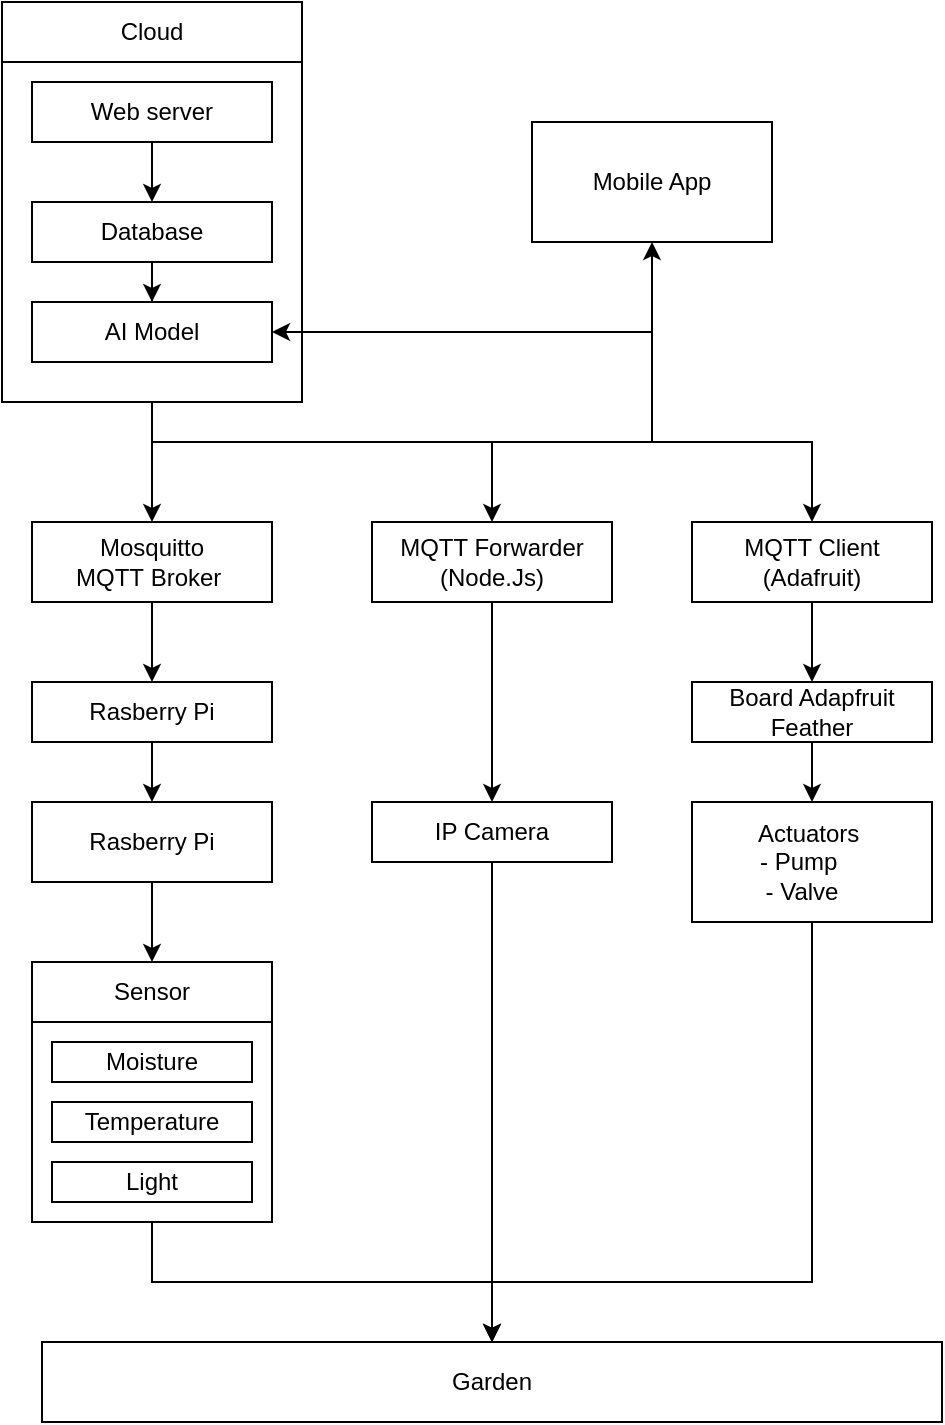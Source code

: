 <mxfile version="24.2.1" type="device">
  <diagram name="Page-1" id="JvlvjW1jUC6-lsI7h3XM">
    <mxGraphModel dx="1434" dy="738" grid="1" gridSize="10" guides="1" tooltips="1" connect="1" arrows="1" fold="1" page="1" pageScale="1" pageWidth="850" pageHeight="1100" math="0" shadow="0">
      <root>
        <mxCell id="0" />
        <mxCell id="1" parent="0" />
        <mxCell id="wzO6ki4Apv2-YjDXGtdh-6" style="edgeStyle=orthogonalEdgeStyle;rounded=0;orthogonalLoop=1;jettySize=auto;html=1;" edge="1" parent="1" source="wzO6ki4Apv2-YjDXGtdh-2" target="wzO6ki4Apv2-YjDXGtdh-3">
          <mxGeometry relative="1" as="geometry" />
        </mxCell>
        <mxCell id="wzO6ki4Apv2-YjDXGtdh-2" value="Web server" style="rounded=0;whiteSpace=wrap;html=1;" vertex="1" parent="1">
          <mxGeometry x="90" y="100" width="120" height="30" as="geometry" />
        </mxCell>
        <mxCell id="wzO6ki4Apv2-YjDXGtdh-7" style="edgeStyle=orthogonalEdgeStyle;rounded=0;orthogonalLoop=1;jettySize=auto;html=1;" edge="1" parent="1" source="wzO6ki4Apv2-YjDXGtdh-3" target="wzO6ki4Apv2-YjDXGtdh-4">
          <mxGeometry relative="1" as="geometry" />
        </mxCell>
        <mxCell id="wzO6ki4Apv2-YjDXGtdh-3" value="Database" style="rounded=0;whiteSpace=wrap;html=1;" vertex="1" parent="1">
          <mxGeometry x="90" y="160" width="120" height="30" as="geometry" />
        </mxCell>
        <mxCell id="wzO6ki4Apv2-YjDXGtdh-4" value="AI Model" style="rounded=0;whiteSpace=wrap;html=1;" vertex="1" parent="1">
          <mxGeometry x="90" y="210" width="120" height="30" as="geometry" />
        </mxCell>
        <mxCell id="wzO6ki4Apv2-YjDXGtdh-5" value="Mobile App" style="rounded=0;whiteSpace=wrap;html=1;" vertex="1" parent="1">
          <mxGeometry x="340" y="120" width="120" height="60" as="geometry" />
        </mxCell>
        <mxCell id="wzO6ki4Apv2-YjDXGtdh-30" style="edgeStyle=orthogonalEdgeStyle;rounded=0;orthogonalLoop=1;jettySize=auto;html=1;" edge="1" parent="1" source="wzO6ki4Apv2-YjDXGtdh-9" target="wzO6ki4Apv2-YjDXGtdh-13">
          <mxGeometry relative="1" as="geometry" />
        </mxCell>
        <mxCell id="wzO6ki4Apv2-YjDXGtdh-31" style="edgeStyle=orthogonalEdgeStyle;rounded=0;orthogonalLoop=1;jettySize=auto;html=1;" edge="1" parent="1" source="wzO6ki4Apv2-YjDXGtdh-9" target="wzO6ki4Apv2-YjDXGtdh-14">
          <mxGeometry relative="1" as="geometry">
            <Array as="points">
              <mxPoint x="150" y="280" />
              <mxPoint x="320" y="280" />
            </Array>
          </mxGeometry>
        </mxCell>
        <mxCell id="wzO6ki4Apv2-YjDXGtdh-32" style="edgeStyle=orthogonalEdgeStyle;rounded=0;orthogonalLoop=1;jettySize=auto;html=1;entryX=0.5;entryY=0;entryDx=0;entryDy=0;" edge="1" parent="1" source="wzO6ki4Apv2-YjDXGtdh-9" target="wzO6ki4Apv2-YjDXGtdh-15">
          <mxGeometry relative="1" as="geometry">
            <Array as="points">
              <mxPoint x="150" y="280" />
              <mxPoint x="480" y="280" />
            </Array>
          </mxGeometry>
        </mxCell>
        <mxCell id="wzO6ki4Apv2-YjDXGtdh-9" value="Cloud" style="swimlane;fontStyle=0;childLayout=stackLayout;horizontal=1;startSize=30;horizontalStack=0;resizeParent=1;resizeParentMax=0;resizeLast=0;collapsible=1;marginBottom=0;whiteSpace=wrap;html=1;" vertex="1" parent="1">
          <mxGeometry x="75" y="60" width="150" height="200" as="geometry" />
        </mxCell>
        <mxCell id="wzO6ki4Apv2-YjDXGtdh-36" style="edgeStyle=orthogonalEdgeStyle;rounded=0;orthogonalLoop=1;jettySize=auto;html=1;entryX=0.5;entryY=0;entryDx=0;entryDy=0;" edge="1" parent="1" source="wzO6ki4Apv2-YjDXGtdh-13" target="wzO6ki4Apv2-YjDXGtdh-16">
          <mxGeometry relative="1" as="geometry" />
        </mxCell>
        <mxCell id="wzO6ki4Apv2-YjDXGtdh-13" value="&lt;div&gt;Mosquitto&lt;/div&gt;&lt;div&gt;&amp;nbsp;MQTT&amp;nbsp;&lt;span style=&quot;background-color: initial;&quot;&gt;Broker&amp;nbsp;&amp;nbsp;&lt;/span&gt;&lt;/div&gt;" style="rounded=0;whiteSpace=wrap;html=1;" vertex="1" parent="1">
          <mxGeometry x="90" y="320" width="120" height="40" as="geometry" />
        </mxCell>
        <mxCell id="wzO6ki4Apv2-YjDXGtdh-38" style="edgeStyle=orthogonalEdgeStyle;rounded=0;orthogonalLoop=1;jettySize=auto;html=1;entryX=0.5;entryY=0;entryDx=0;entryDy=0;" edge="1" parent="1" source="wzO6ki4Apv2-YjDXGtdh-14" target="wzO6ki4Apv2-YjDXGtdh-17">
          <mxGeometry relative="1" as="geometry" />
        </mxCell>
        <mxCell id="wzO6ki4Apv2-YjDXGtdh-14" value="&lt;div&gt;MQTT Forwarder (Node.Js)&lt;/div&gt;" style="rounded=0;whiteSpace=wrap;html=1;" vertex="1" parent="1">
          <mxGeometry x="260" y="320" width="120" height="40" as="geometry" />
        </mxCell>
        <mxCell id="wzO6ki4Apv2-YjDXGtdh-40" style="edgeStyle=orthogonalEdgeStyle;rounded=0;orthogonalLoop=1;jettySize=auto;html=1;entryX=0.5;entryY=0;entryDx=0;entryDy=0;" edge="1" parent="1" source="wzO6ki4Apv2-YjDXGtdh-15" target="wzO6ki4Apv2-YjDXGtdh-18">
          <mxGeometry relative="1" as="geometry" />
        </mxCell>
        <mxCell id="wzO6ki4Apv2-YjDXGtdh-15" value="&lt;div&gt;MQTT Client (Adafruit)&lt;/div&gt;" style="rounded=0;whiteSpace=wrap;html=1;" vertex="1" parent="1">
          <mxGeometry x="420" y="320" width="120" height="40" as="geometry" />
        </mxCell>
        <mxCell id="wzO6ki4Apv2-YjDXGtdh-37" style="edgeStyle=orthogonalEdgeStyle;rounded=0;orthogonalLoop=1;jettySize=auto;html=1;" edge="1" parent="1" source="wzO6ki4Apv2-YjDXGtdh-16" target="wzO6ki4Apv2-YjDXGtdh-19">
          <mxGeometry relative="1" as="geometry" />
        </mxCell>
        <mxCell id="wzO6ki4Apv2-YjDXGtdh-16" value="&lt;div&gt;Rasberry Pi&lt;/div&gt;" style="rounded=0;whiteSpace=wrap;html=1;" vertex="1" parent="1">
          <mxGeometry x="90" y="400" width="120" height="30" as="geometry" />
        </mxCell>
        <mxCell id="wzO6ki4Apv2-YjDXGtdh-47" style="edgeStyle=orthogonalEdgeStyle;rounded=0;orthogonalLoop=1;jettySize=auto;html=1;" edge="1" parent="1" source="wzO6ki4Apv2-YjDXGtdh-17">
          <mxGeometry relative="1" as="geometry">
            <mxPoint x="320" y="730" as="targetPoint" />
          </mxGeometry>
        </mxCell>
        <mxCell id="wzO6ki4Apv2-YjDXGtdh-17" value="&lt;div&gt;IP Camera&lt;/div&gt;" style="rounded=0;whiteSpace=wrap;html=1;" vertex="1" parent="1">
          <mxGeometry x="260" y="460" width="120" height="30" as="geometry" />
        </mxCell>
        <mxCell id="wzO6ki4Apv2-YjDXGtdh-41" style="edgeStyle=orthogonalEdgeStyle;rounded=0;orthogonalLoop=1;jettySize=auto;html=1;" edge="1" parent="1" source="wzO6ki4Apv2-YjDXGtdh-18" target="wzO6ki4Apv2-YjDXGtdh-20">
          <mxGeometry relative="1" as="geometry" />
        </mxCell>
        <mxCell id="wzO6ki4Apv2-YjDXGtdh-18" value="&lt;div&gt;Board Adapfruit Feather&lt;/div&gt;" style="rounded=0;whiteSpace=wrap;html=1;" vertex="1" parent="1">
          <mxGeometry x="420" y="400" width="120" height="30" as="geometry" />
        </mxCell>
        <mxCell id="wzO6ki4Apv2-YjDXGtdh-45" style="edgeStyle=orthogonalEdgeStyle;rounded=0;orthogonalLoop=1;jettySize=auto;html=1;entryX=0.5;entryY=0;entryDx=0;entryDy=0;" edge="1" parent="1" source="wzO6ki4Apv2-YjDXGtdh-19" target="wzO6ki4Apv2-YjDXGtdh-24">
          <mxGeometry relative="1" as="geometry" />
        </mxCell>
        <mxCell id="wzO6ki4Apv2-YjDXGtdh-19" value="&lt;div&gt;Rasberry Pi&lt;/div&gt;" style="rounded=0;whiteSpace=wrap;html=1;" vertex="1" parent="1">
          <mxGeometry x="90" y="460" width="120" height="40" as="geometry" />
        </mxCell>
        <mxCell id="wzO6ki4Apv2-YjDXGtdh-43" style="edgeStyle=orthogonalEdgeStyle;rounded=0;orthogonalLoop=1;jettySize=auto;html=1;" edge="1" parent="1" source="wzO6ki4Apv2-YjDXGtdh-20" target="wzO6ki4Apv2-YjDXGtdh-29">
          <mxGeometry relative="1" as="geometry">
            <Array as="points">
              <mxPoint x="480" y="700" />
              <mxPoint x="320" y="700" />
            </Array>
          </mxGeometry>
        </mxCell>
        <mxCell id="wzO6ki4Apv2-YjDXGtdh-20" value="&lt;div&gt;Actuators&amp;nbsp;&lt;/div&gt;&lt;div&gt;- Pump&amp;nbsp; &amp;nbsp;&amp;nbsp;&lt;/div&gt;&lt;div&gt;- Valve&amp;nbsp; &amp;nbsp;&lt;/div&gt;" style="rounded=0;whiteSpace=wrap;html=1;" vertex="1" parent="1">
          <mxGeometry x="420" y="460" width="120" height="60" as="geometry" />
        </mxCell>
        <mxCell id="wzO6ki4Apv2-YjDXGtdh-21" value="&lt;div&gt;Moisture&lt;/div&gt;" style="rounded=0;whiteSpace=wrap;html=1;" vertex="1" parent="1">
          <mxGeometry x="100" y="580" width="100" height="20" as="geometry" />
        </mxCell>
        <mxCell id="wzO6ki4Apv2-YjDXGtdh-22" value="&lt;div&gt;Temperature&lt;/div&gt;" style="rounded=0;whiteSpace=wrap;html=1;" vertex="1" parent="1">
          <mxGeometry x="100" y="610" width="100" height="20" as="geometry" />
        </mxCell>
        <mxCell id="wzO6ki4Apv2-YjDXGtdh-23" value="&lt;div&gt;Light&lt;/div&gt;" style="rounded=0;whiteSpace=wrap;html=1;" vertex="1" parent="1">
          <mxGeometry x="100" y="640" width="100" height="20" as="geometry" />
        </mxCell>
        <mxCell id="wzO6ki4Apv2-YjDXGtdh-46" style="edgeStyle=orthogonalEdgeStyle;rounded=0;orthogonalLoop=1;jettySize=auto;html=1;entryX=0.5;entryY=0;entryDx=0;entryDy=0;" edge="1" parent="1" source="wzO6ki4Apv2-YjDXGtdh-24" target="wzO6ki4Apv2-YjDXGtdh-29">
          <mxGeometry relative="1" as="geometry" />
        </mxCell>
        <mxCell id="wzO6ki4Apv2-YjDXGtdh-24" value="Sensor" style="swimlane;fontStyle=0;childLayout=stackLayout;horizontal=1;startSize=30;horizontalStack=0;resizeParent=1;resizeParentMax=0;resizeLast=0;collapsible=1;marginBottom=0;whiteSpace=wrap;html=1;" vertex="1" parent="1">
          <mxGeometry x="90" y="540" width="120" height="130" as="geometry" />
        </mxCell>
        <mxCell id="wzO6ki4Apv2-YjDXGtdh-29" value="&lt;div&gt;Garden&lt;/div&gt;" style="rounded=0;whiteSpace=wrap;html=1;" vertex="1" parent="1">
          <mxGeometry x="95" y="730" width="450" height="40" as="geometry" />
        </mxCell>
        <mxCell id="wzO6ki4Apv2-YjDXGtdh-34" value="" style="endArrow=classic;html=1;rounded=0;entryX=0.5;entryY=1;entryDx=0;entryDy=0;" edge="1" parent="1" target="wzO6ki4Apv2-YjDXGtdh-5">
          <mxGeometry width="50" height="50" relative="1" as="geometry">
            <mxPoint x="400" y="280" as="sourcePoint" />
            <mxPoint x="460" y="360" as="targetPoint" />
          </mxGeometry>
        </mxCell>
        <mxCell id="wzO6ki4Apv2-YjDXGtdh-35" value="" style="endArrow=classic;html=1;rounded=0;entryX=1;entryY=0.5;entryDx=0;entryDy=0;" edge="1" parent="1" target="wzO6ki4Apv2-YjDXGtdh-4">
          <mxGeometry width="50" height="50" relative="1" as="geometry">
            <mxPoint x="400" y="225" as="sourcePoint" />
            <mxPoint x="340" y="210" as="targetPoint" />
          </mxGeometry>
        </mxCell>
      </root>
    </mxGraphModel>
  </diagram>
</mxfile>
